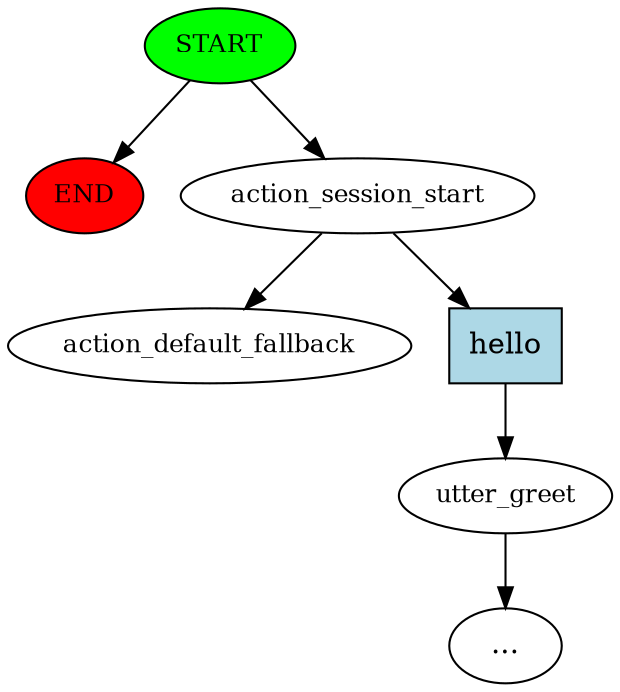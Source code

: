 digraph  {
0 [class="start active", fillcolor=green, fontsize=12, label=START, style=filled];
"-1" [class=end, fillcolor=red, fontsize=12, label=END, style=filled];
1 [class=active, fontsize=12, label=action_session_start];
2 [class="", fontsize=12, label=utter_greet];
"-3" [class=ellipsis, label="..."];
4 [class="dashed active", fontsize=12, label=action_default_fallback];
5 [class=intent, fillcolor=lightblue, label=hello, shape=rect, style=filled];
0 -> "-1"  [class="", key=NONE, label=""];
0 -> 1  [class=active, key=NONE, label=""];
1 -> 4  [class=active, key=NONE, label=""];
1 -> 5  [class="", key=0];
2 -> "-3"  [class="", key=NONE, label=""];
5 -> 2  [class="", key=0];
}
